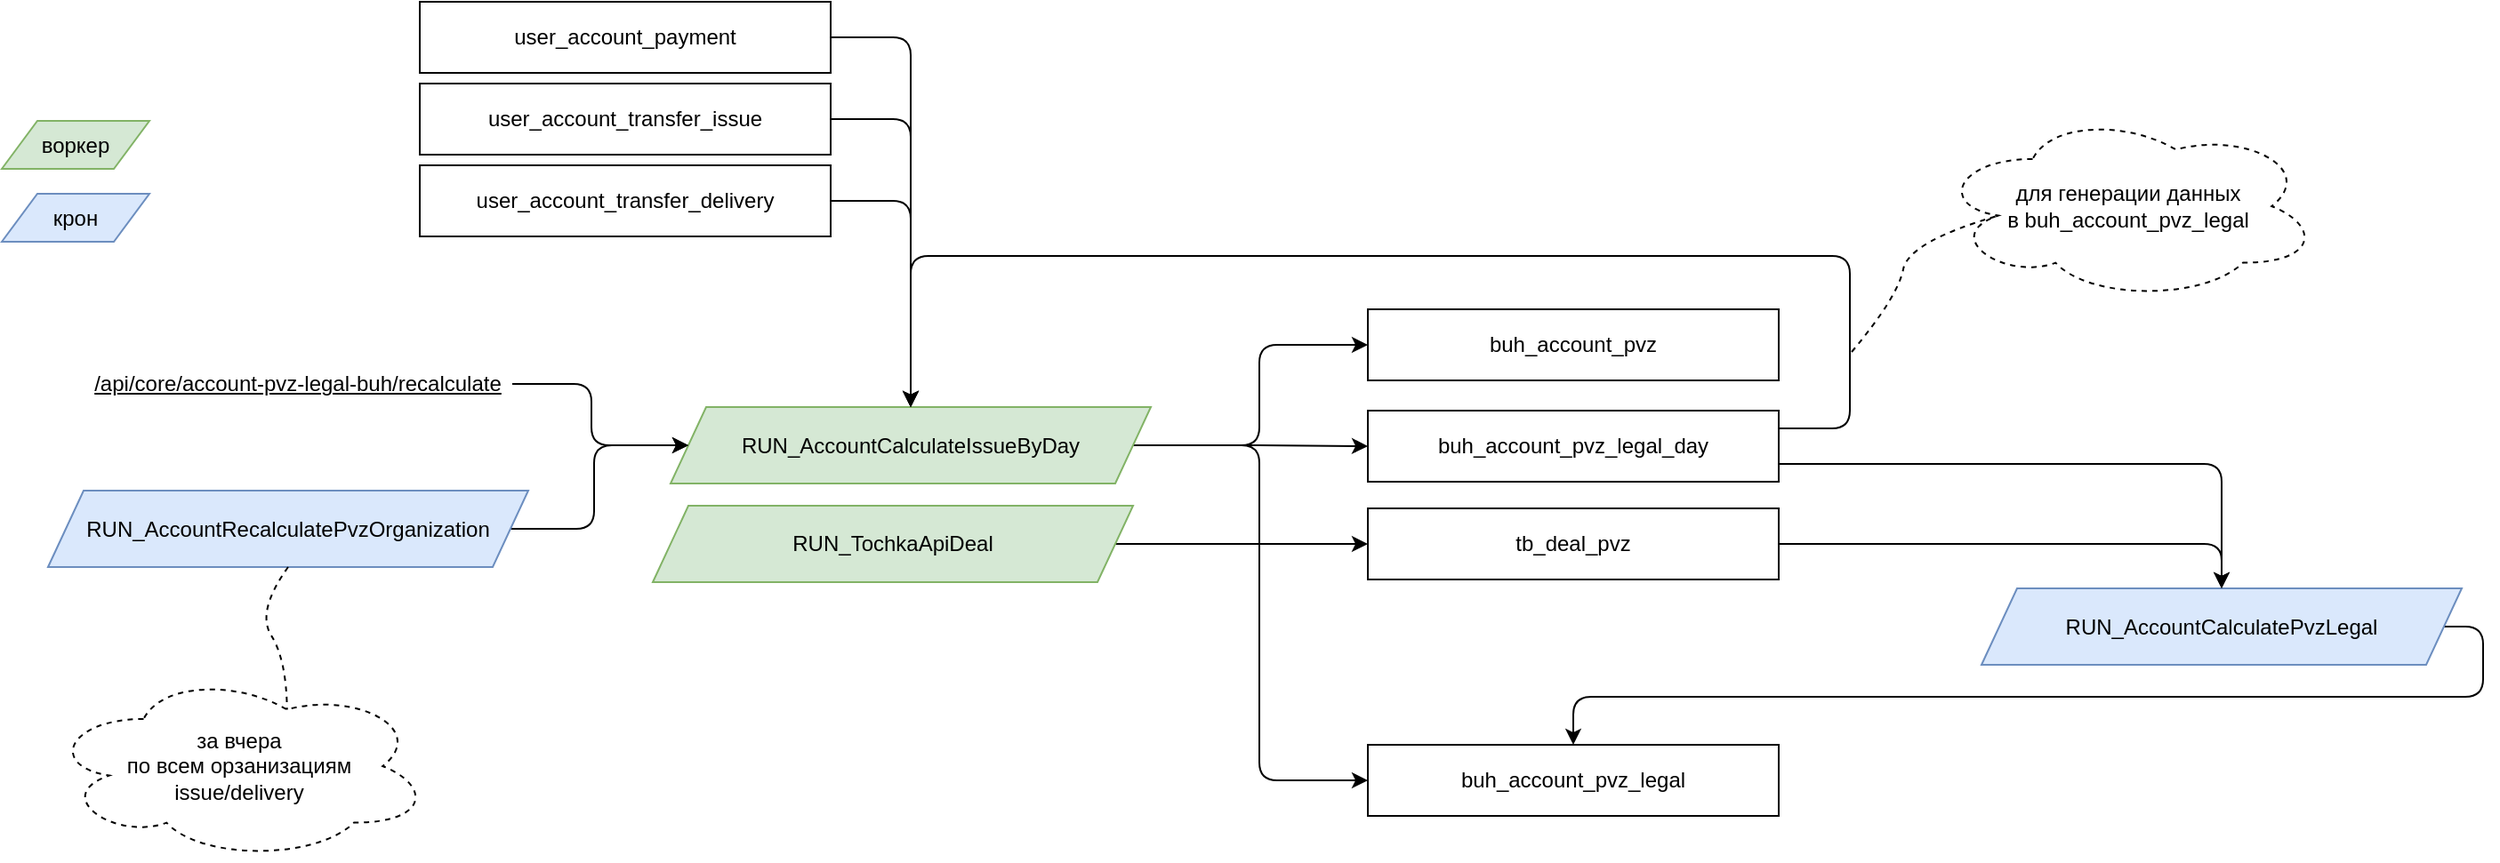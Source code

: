 <mxfile version="21.3.4" type="github">
  <diagram name="Страница 1" id="dpibbcfdTU0NdyB9LLBh">
    <mxGraphModel dx="1819" dy="1083" grid="0" gridSize="10" guides="1" tooltips="1" connect="1" arrows="1" fold="1" page="0" pageScale="1" pageWidth="827" pageHeight="1169" math="0" shadow="0">
      <root>
        <mxCell id="0" />
        <mxCell id="1" parent="0" />
        <mxCell id="uPSe-qDzZDvBjFcf7NTe-16" style="edgeStyle=orthogonalEdgeStyle;rounded=1;orthogonalLoop=1;jettySize=auto;html=1;entryX=0;entryY=0.5;entryDx=0;entryDy=0;" edge="1" parent="1" source="uPSe-qDzZDvBjFcf7NTe-1" target="uPSe-qDzZDvBjFcf7NTe-12">
          <mxGeometry relative="1" as="geometry" />
        </mxCell>
        <mxCell id="uPSe-qDzZDvBjFcf7NTe-17" style="edgeStyle=orthogonalEdgeStyle;rounded=0;orthogonalLoop=1;jettySize=auto;html=1;entryX=0;entryY=0.5;entryDx=0;entryDy=0;" edge="1" parent="1" source="uPSe-qDzZDvBjFcf7NTe-1" target="uPSe-qDzZDvBjFcf7NTe-11">
          <mxGeometry relative="1" as="geometry" />
        </mxCell>
        <mxCell id="uPSe-qDzZDvBjFcf7NTe-18" style="edgeStyle=orthogonalEdgeStyle;rounded=1;orthogonalLoop=1;jettySize=auto;html=1;entryX=0;entryY=0.5;entryDx=0;entryDy=0;" edge="1" parent="1" source="uPSe-qDzZDvBjFcf7NTe-1" target="uPSe-qDzZDvBjFcf7NTe-10">
          <mxGeometry relative="1" as="geometry" />
        </mxCell>
        <mxCell id="uPSe-qDzZDvBjFcf7NTe-1" value="RUN_AccountCalculateIssueByDay" style="shape=parallelogram;perimeter=parallelogramPerimeter;whiteSpace=wrap;html=1;fixedSize=1;fillColor=#d5e8d4;strokeColor=#82b366;gradientColor=none;" vertex="1" parent="1">
          <mxGeometry x="196" y="217" width="270" height="43" as="geometry" />
        </mxCell>
        <mxCell id="uPSe-qDzZDvBjFcf7NTe-37" style="edgeStyle=orthogonalEdgeStyle;rounded=1;orthogonalLoop=1;jettySize=auto;html=1;entryX=0.5;entryY=0;entryDx=0;entryDy=0;exitX=1;exitY=0.5;exitDx=0;exitDy=0;" edge="1" parent="1" source="uPSe-qDzZDvBjFcf7NTe-2" target="uPSe-qDzZDvBjFcf7NTe-10">
          <mxGeometry relative="1" as="geometry">
            <Array as="points">
              <mxPoint x="1215" y="340" />
              <mxPoint x="1215" y="380" />
              <mxPoint x="703" y="380" />
            </Array>
          </mxGeometry>
        </mxCell>
        <mxCell id="uPSe-qDzZDvBjFcf7NTe-2" value="RUN_AccountCalculatePvzLegal" style="shape=parallelogram;perimeter=parallelogramPerimeter;whiteSpace=wrap;html=1;fixedSize=1;fillColor=#dae8fc;strokeColor=#6c8ebf;" vertex="1" parent="1">
          <mxGeometry x="933" y="319" width="270" height="43" as="geometry" />
        </mxCell>
        <mxCell id="uPSe-qDzZDvBjFcf7NTe-15" style="edgeStyle=orthogonalEdgeStyle;rounded=1;orthogonalLoop=1;jettySize=auto;html=1;entryX=0;entryY=0.5;entryDx=0;entryDy=0;" edge="1" parent="1" source="uPSe-qDzZDvBjFcf7NTe-3" target="uPSe-qDzZDvBjFcf7NTe-1">
          <mxGeometry relative="1" as="geometry">
            <Array as="points">
              <mxPoint x="153" y="286" />
              <mxPoint x="153" y="239" />
            </Array>
          </mxGeometry>
        </mxCell>
        <mxCell id="uPSe-qDzZDvBjFcf7NTe-3" value="RUN_AccountRecalculatePvzOrganization" style="shape=parallelogram;perimeter=parallelogramPerimeter;whiteSpace=wrap;html=1;fixedSize=1;fillColor=#dae8fc;strokeColor=#6c8ebf;" vertex="1" parent="1">
          <mxGeometry x="-154" y="264" width="270" height="43" as="geometry" />
        </mxCell>
        <mxCell id="uPSe-qDzZDvBjFcf7NTe-14" style="edgeStyle=orthogonalEdgeStyle;rounded=1;orthogonalLoop=1;jettySize=auto;html=1;entryX=0;entryY=0.5;entryDx=0;entryDy=0;" edge="1" parent="1" source="uPSe-qDzZDvBjFcf7NTe-4" target="uPSe-qDzZDvBjFcf7NTe-1">
          <mxGeometry relative="1" as="geometry" />
        </mxCell>
        <mxCell id="uPSe-qDzZDvBjFcf7NTe-4" value="&lt;u&gt;/api/core/account-pvz-legal-buh/recalculate&lt;/u&gt;" style="text;html=1;strokeColor=none;fillColor=none;align=center;verticalAlign=middle;whiteSpace=wrap;rounded=0;" vertex="1" parent="1">
          <mxGeometry x="-134" y="189" width="241" height="30" as="geometry" />
        </mxCell>
        <mxCell id="uPSe-qDzZDvBjFcf7NTe-5" value="воркер" style="shape=parallelogram;perimeter=parallelogramPerimeter;whiteSpace=wrap;html=1;fixedSize=1;fillColor=#d5e8d4;strokeColor=#82b366;" vertex="1" parent="1">
          <mxGeometry x="-180" y="56" width="83" height="27" as="geometry" />
        </mxCell>
        <mxCell id="uPSe-qDzZDvBjFcf7NTe-6" value="крон" style="shape=parallelogram;perimeter=parallelogramPerimeter;whiteSpace=wrap;html=1;fixedSize=1;fillColor=#dae8fc;strokeColor=#6c8ebf;" vertex="1" parent="1">
          <mxGeometry x="-180" y="97" width="83" height="27" as="geometry" />
        </mxCell>
        <mxCell id="uPSe-qDzZDvBjFcf7NTe-10" value="buh_account_pvz_legal" style="rounded=0;whiteSpace=wrap;html=1;" vertex="1" parent="1">
          <mxGeometry x="588" y="407" width="231" height="40" as="geometry" />
        </mxCell>
        <mxCell id="uPSe-qDzZDvBjFcf7NTe-29" style="edgeStyle=orthogonalEdgeStyle;rounded=1;orthogonalLoop=1;jettySize=auto;html=1;entryX=0.5;entryY=0;entryDx=0;entryDy=0;exitX=1;exitY=0.25;exitDx=0;exitDy=0;" edge="1" parent="1" source="uPSe-qDzZDvBjFcf7NTe-11" target="uPSe-qDzZDvBjFcf7NTe-1">
          <mxGeometry relative="1" as="geometry">
            <Array as="points">
              <mxPoint x="859" y="229" />
              <mxPoint x="859" y="132" />
              <mxPoint x="331" y="132" />
            </Array>
          </mxGeometry>
        </mxCell>
        <mxCell id="uPSe-qDzZDvBjFcf7NTe-35" style="edgeStyle=orthogonalEdgeStyle;rounded=1;orthogonalLoop=1;jettySize=auto;html=1;exitX=1;exitY=0.75;exitDx=0;exitDy=0;entryX=0.5;entryY=0;entryDx=0;entryDy=0;" edge="1" parent="1" source="uPSe-qDzZDvBjFcf7NTe-11" target="uPSe-qDzZDvBjFcf7NTe-2">
          <mxGeometry relative="1" as="geometry" />
        </mxCell>
        <mxCell id="uPSe-qDzZDvBjFcf7NTe-11" value="buh_account_pvz_legal_day" style="rounded=0;whiteSpace=wrap;html=1;" vertex="1" parent="1">
          <mxGeometry x="588" y="219" width="231" height="40" as="geometry" />
        </mxCell>
        <mxCell id="uPSe-qDzZDvBjFcf7NTe-12" value="buh_account_pvz" style="rounded=0;whiteSpace=wrap;html=1;" vertex="1" parent="1">
          <mxGeometry x="588" y="162" width="231" height="40" as="geometry" />
        </mxCell>
        <mxCell id="uPSe-qDzZDvBjFcf7NTe-36" style="edgeStyle=orthogonalEdgeStyle;rounded=1;orthogonalLoop=1;jettySize=auto;html=1;entryX=0.5;entryY=0;entryDx=0;entryDy=0;" edge="1" parent="1" source="uPSe-qDzZDvBjFcf7NTe-13" target="uPSe-qDzZDvBjFcf7NTe-2">
          <mxGeometry relative="1" as="geometry">
            <Array as="points">
              <mxPoint x="1068" y="294" />
            </Array>
          </mxGeometry>
        </mxCell>
        <mxCell id="uPSe-qDzZDvBjFcf7NTe-13" value="tb_deal_pvz" style="rounded=0;whiteSpace=wrap;html=1;" vertex="1" parent="1">
          <mxGeometry x="588" y="274" width="231" height="40" as="geometry" />
        </mxCell>
        <mxCell id="uPSe-qDzZDvBjFcf7NTe-19" value="за вчера&lt;br&gt;по всем орзанизациям&lt;br&gt;issue/delivery" style="ellipse;shape=cloud;whiteSpace=wrap;html=1;dashed=1;" vertex="1" parent="1">
          <mxGeometry x="-154" y="366" width="215" height="106" as="geometry" />
        </mxCell>
        <mxCell id="uPSe-qDzZDvBjFcf7NTe-21" value="" style="curved=1;endArrow=none;html=1;rounded=0;entryX=0.625;entryY=0.2;entryDx=0;entryDy=0;entryPerimeter=0;exitX=0.5;exitY=1;exitDx=0;exitDy=0;dashed=1;endFill=0;" edge="1" parent="1" source="uPSe-qDzZDvBjFcf7NTe-3" target="uPSe-qDzZDvBjFcf7NTe-19">
          <mxGeometry width="50" height="50" relative="1" as="geometry">
            <mxPoint x="-94" y="377" as="sourcePoint" />
            <mxPoint x="-44" y="327" as="targetPoint" />
            <Array as="points">
              <mxPoint x="-37" y="332" />
              <mxPoint x="-20" y="359" />
            </Array>
          </mxGeometry>
        </mxCell>
        <mxCell id="uPSe-qDzZDvBjFcf7NTe-26" style="edgeStyle=orthogonalEdgeStyle;rounded=1;orthogonalLoop=1;jettySize=auto;html=1;entryX=0.5;entryY=0;entryDx=0;entryDy=0;" edge="1" parent="1" source="uPSe-qDzZDvBjFcf7NTe-22" target="uPSe-qDzZDvBjFcf7NTe-1">
          <mxGeometry relative="1" as="geometry">
            <Array as="points">
              <mxPoint x="331" y="9" />
            </Array>
          </mxGeometry>
        </mxCell>
        <mxCell id="uPSe-qDzZDvBjFcf7NTe-22" value="user_account_payment" style="rounded=0;whiteSpace=wrap;html=1;" vertex="1" parent="1">
          <mxGeometry x="55" y="-11" width="231" height="40" as="geometry" />
        </mxCell>
        <mxCell id="uPSe-qDzZDvBjFcf7NTe-27" style="edgeStyle=orthogonalEdgeStyle;rounded=1;orthogonalLoop=1;jettySize=auto;html=1;entryX=0.5;entryY=0;entryDx=0;entryDy=0;" edge="1" parent="1" source="uPSe-qDzZDvBjFcf7NTe-23" target="uPSe-qDzZDvBjFcf7NTe-1">
          <mxGeometry relative="1" as="geometry">
            <Array as="points">
              <mxPoint x="331" y="55" />
            </Array>
          </mxGeometry>
        </mxCell>
        <mxCell id="uPSe-qDzZDvBjFcf7NTe-23" value="user_account_transfer_issue" style="rounded=0;whiteSpace=wrap;html=1;" vertex="1" parent="1">
          <mxGeometry x="55" y="35" width="231" height="40" as="geometry" />
        </mxCell>
        <mxCell id="uPSe-qDzZDvBjFcf7NTe-28" style="edgeStyle=orthogonalEdgeStyle;rounded=1;orthogonalLoop=1;jettySize=auto;html=1;entryX=0.5;entryY=0;entryDx=0;entryDy=0;" edge="1" parent="1" source="uPSe-qDzZDvBjFcf7NTe-24" target="uPSe-qDzZDvBjFcf7NTe-1">
          <mxGeometry relative="1" as="geometry">
            <Array as="points">
              <mxPoint x="331" y="101" />
            </Array>
          </mxGeometry>
        </mxCell>
        <mxCell id="uPSe-qDzZDvBjFcf7NTe-24" value="user_account_transfer_delivery" style="rounded=0;whiteSpace=wrap;html=1;" vertex="1" parent="1">
          <mxGeometry x="55" y="81" width="231" height="40" as="geometry" />
        </mxCell>
        <mxCell id="uPSe-qDzZDvBjFcf7NTe-30" value="для генерации данных&lt;br&gt;в buh_account_pvz_legal" style="ellipse;shape=cloud;whiteSpace=wrap;html=1;dashed=1;" vertex="1" parent="1">
          <mxGeometry x="908" y="51" width="215" height="106" as="geometry" />
        </mxCell>
        <mxCell id="uPSe-qDzZDvBjFcf7NTe-31" value="" style="curved=1;endArrow=none;html=1;rounded=0;entryX=0.16;entryY=0.55;entryDx=0;entryDy=0;entryPerimeter=0;dashed=1;endFill=0;" edge="1" parent="1" target="uPSe-qDzZDvBjFcf7NTe-30">
          <mxGeometry width="50" height="50" relative="1" as="geometry">
            <mxPoint x="860" y="186" as="sourcePoint" />
            <mxPoint x="879" y="264" as="targetPoint" />
            <Array as="points">
              <mxPoint x="886" y="155" />
              <mxPoint x="892" y="124" />
            </Array>
          </mxGeometry>
        </mxCell>
        <mxCell id="uPSe-qDzZDvBjFcf7NTe-39" style="edgeStyle=orthogonalEdgeStyle;rounded=0;orthogonalLoop=1;jettySize=auto;html=1;entryX=0;entryY=0.5;entryDx=0;entryDy=0;" edge="1" parent="1" source="uPSe-qDzZDvBjFcf7NTe-38" target="uPSe-qDzZDvBjFcf7NTe-13">
          <mxGeometry relative="1" as="geometry" />
        </mxCell>
        <mxCell id="uPSe-qDzZDvBjFcf7NTe-38" value="RUN_TochkaApiDeal" style="shape=parallelogram;perimeter=parallelogramPerimeter;whiteSpace=wrap;html=1;fixedSize=1;fillColor=#d5e8d4;strokeColor=#82b366;gradientColor=none;" vertex="1" parent="1">
          <mxGeometry x="186" y="272.5" width="270" height="43" as="geometry" />
        </mxCell>
      </root>
    </mxGraphModel>
  </diagram>
</mxfile>
